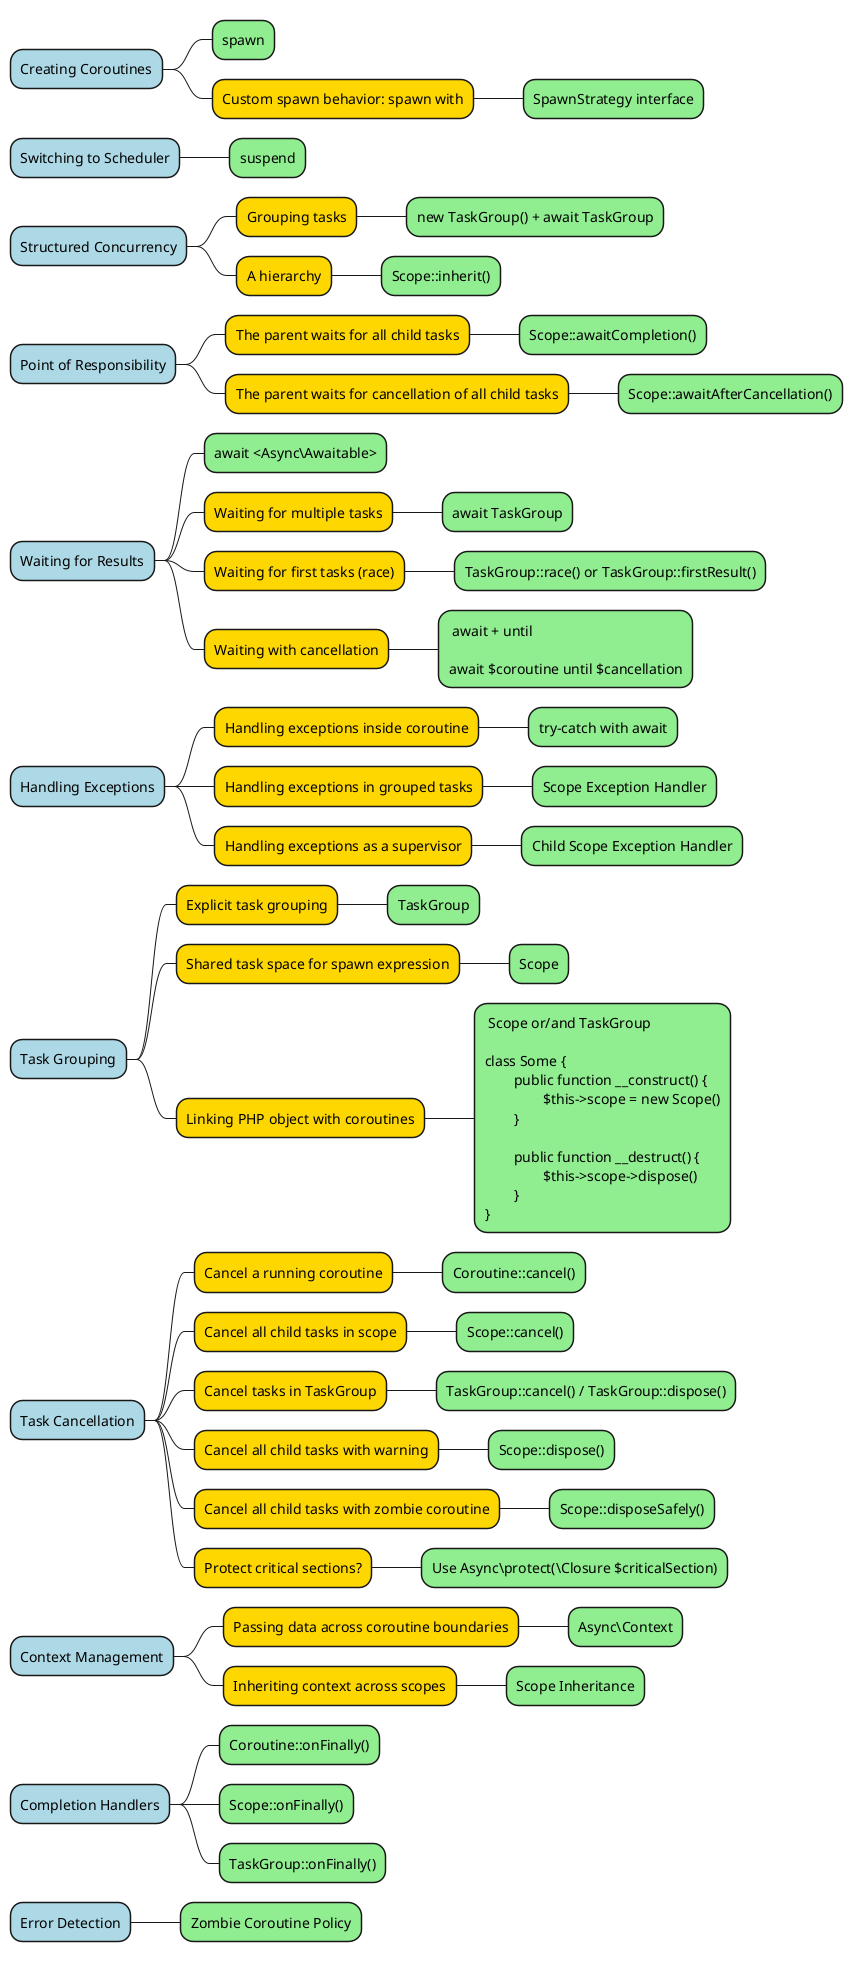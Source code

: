 @startuml

@startmindmap
*[#lightblue] Creating Coroutines
**[#lightgreen] spawn
**[#FFD700]  Custom spawn behavior: spawn with
***[#lightgreen] SpawnStrategy interface

*[#lightblue] Switching to Scheduler
**[#lightgreen] suspend
*[#lightblue] Structured Concurrency
**[#FFD700] Grouping tasks
***[#lightgreen] new TaskGroup() + await TaskGroup
**[#FFD700] A hierarchy
***[#lightgreen] Scope::inherit()

*[#lightblue] Point of Responsibility
**[#FFD700] The parent waits for all child tasks
***[#lightgreen] Scope::awaitCompletion()
**[#FFD700] The parent waits for cancellation of all child tasks
***[#lightgreen] Scope::awaitAfterCancellation()

*[#lightblue] Waiting for Results
**[#lightgreen] await <Async\Awaitable>
**[#FFD700] Waiting for multiple tasks
***[#lightgreen] await TaskGroup
**[#FFD700] Waiting for first tasks (race)
***[#lightgreen] TaskGroup::race() or TaskGroup::firstResult()
**[#FFD700] Waiting with cancellation
***[#lightgreen]: await + until

await $coroutine until $cancellation;
*[#lightblue] Handling Exceptions
**[#FFD700] Handling exceptions inside coroutine
***[#lightgreen] try-catch with await
**[#FFD700] Handling exceptions in grouped tasks
***[#lightgreen] Scope Exception Handler
**[#FFD700] Handling exceptions as a supervisor
***[#lightgreen] Child Scope Exception Handler
*[#lightblue] Task Grouping
**[#FFD700] Explicit task grouping
***[#lightgreen] TaskGroup
**[#FFD700] Shared task space for spawn expression
***[#lightgreen] Scope
**[#FFD700] Linking PHP object with coroutines
***[#lightgreen]: Scope or/and TaskGroup

class Some {
	public function __construct() {
		$this->scope = new Scope()
	}

	public function __destruct() {
		$this->scope->dispose()
	}
};
*[#lightblue] Task Cancellation
**[#FFD700] Cancel a running coroutine
***[#lightgreen] Coroutine::cancel()
**[#FFD700] Cancel all child tasks in scope
***[#lightgreen] Scope::cancel()
**[#FFD700] Cancel tasks in TaskGroup
***[#lightgreen] TaskGroup::cancel() / TaskGroup::dispose()
**[#FFD700] Cancel all child tasks with warning
***[#lightgreen] Scope::dispose()
**[#FFD700] Cancel all child tasks with zombie coroutine
***[#lightgreen] Scope::disposeSafely()
**[#FFD700] Protect critical sections?
***[#lightgreen] Use Async\protect(\Closure $criticalSection)

*[#lightblue] Context Management
**[#FFD700] Passing data across coroutine boundaries
***[#lightgreen] Async\Context
**[#FFD700] Inheriting context across scopes
***[#lightgreen] Scope Inheritance

*[#lightblue] Completion Handlers
**[#lightgreen] Coroutine::onFinally()
**[#lightgreen] Scope::onFinally()
**[#lightgreen] TaskGroup::onFinally()

*[#lightblue] Error Detection
**[#lightgreen] Zombie Coroutine Policy

@endmindmap

@enduml

